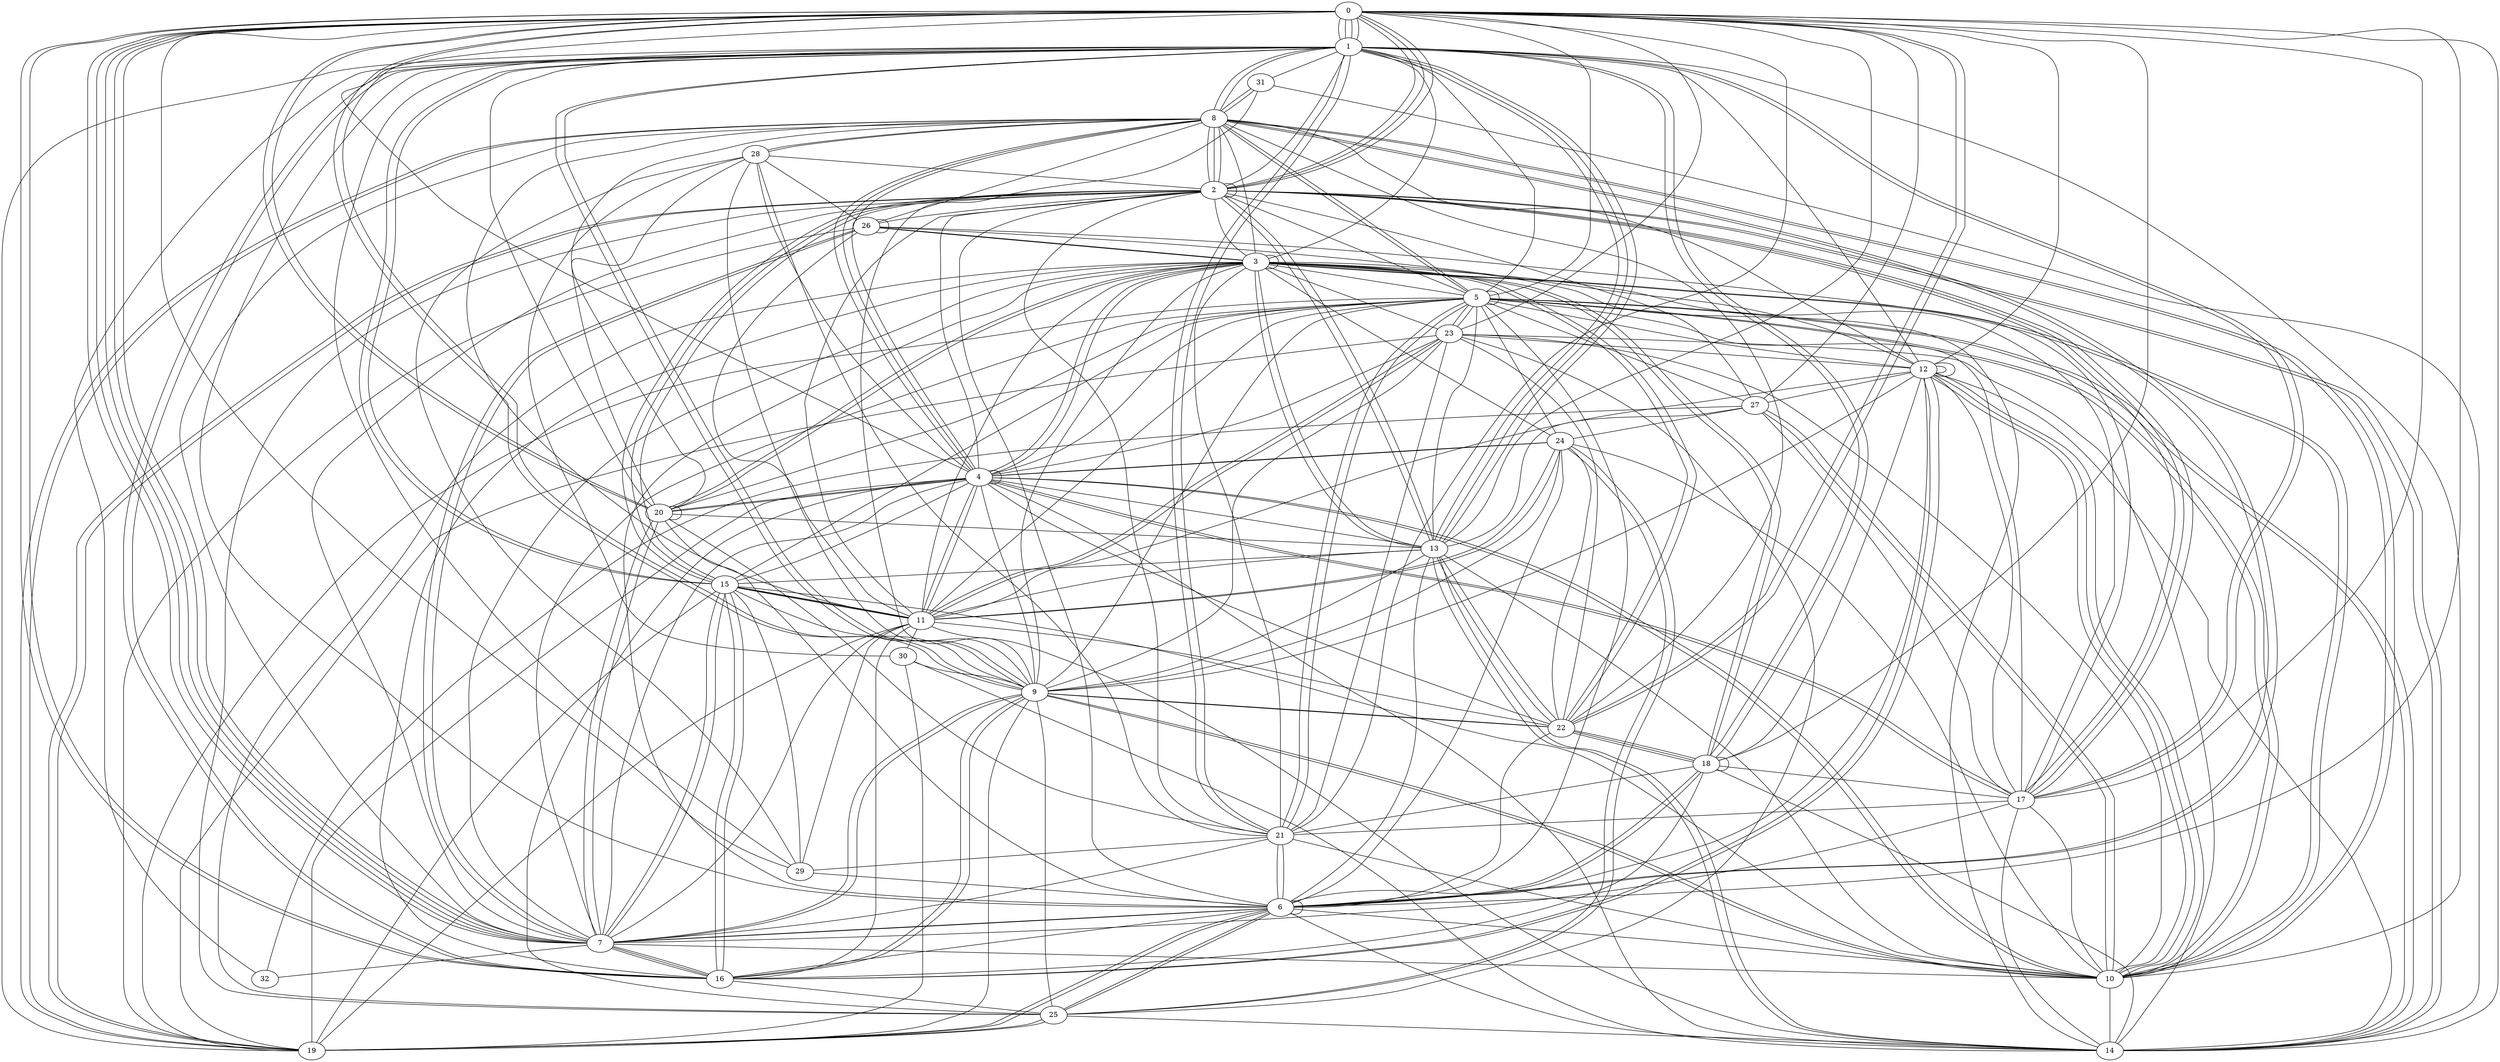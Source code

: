 graph G {
0;
1;
2;
3;
4;
5;
6;
7;
8;
9;
10;
11;
12;
13;
14;
15;
16;
17;
18;
19;
20;
21;
22;
23;
24;
25;
26;
27;
28;
29;
30;
31;
32;
11--4 ;
5--1 ;
5--0 ;
26--7 ;
5--17 ;
5--23 ;
1--31 ;
2--25 ;
17--3 ;
8--12 ;
0--27 ;
4--20 ;
19--11 ;
20--5 ;
2--15 ;
21--3 ;
12--1 ;
21--1 ;
22--8 ;
12--10 ;
6--7 ;
21--29 ;
17--21 ;
8--28 ;
10--27 ;
7--0 ;
9--13 ;
4--11 ;
6--19 ;
0--7 ;
18--22 ;
7--6 ;
16--6 ;
3--3 ;
8--10 ;
0--9 ;
9--28 ;
31--9 ;
6--6 ;
23--5 ;
10--5 ;
7--11 ;
20--3 ;
3--5 ;
10--12 ;
13--3 ;
9--1 ;
14--4 ;
17--2 ;
11--16 ;
20--8 ;
7--9 ;
1--8 ;
12--0 ;
25--3 ;
5--7 ;
21--20 ;
9--10 ;
18--6 ;
12--26 ;
4--15 ;
24--22 ;
23--12 ;
22--3 ;
24--11 ;
6--18 ;
0--6 ;
14--17 ;
9--10 ;
5--9 ;
13--5 ;
9--0 ;
6--3 ;
7--0 ;
24--11 ;
0--21 ;
31--14 ;
15--7 ;
3--18 ;
2--19 ;
12--27 ;
1--20 ;
2--5 ;
11--30 ;
13--10 ;
8--7 ;
25--14 ;
3--16 ;
11--23 ;
26--3 ;
2--15 ;
16--9 ;
13--0 ;
7--16 ;
0--22 ;
27--13 ;
8--5 ;
14--5 ;
19--26 ;
21--18 ;
21--7 ;
2--8 ;
13--4 ;
8--10 ;
15--11 ;
6--5 ;
11--29 ;
20--7 ;
16--18 ;
28--8 ;
18--17 ;
5--10 ;
25--19 ;
27--32 ;
6--25 ;
0--18 ;
19--23 ;
9--4 ;
18--14 ;
2--8 ;
20--13 ;
1--6 ;
14--11 ;
12--11 ;
28--4 ;
3--24 ;
11--5 ;
15--5 ;
25--23 ;
16--15 ;
28--26 ;
11--8 ;
2--0 ;
7--0 ;
11--23 ;
8--26 ;
24--25 ;
18--3 ;
15--7 ;
17--10 ;
7--20 ;
19--15 ;
2--0 ;
3--10 ;
6--20 ;
19--4 ;
10--15 ;
4--3 ;
14--2 ;
31--8 ;
22--9 ;
1--16 ;
12--18 ;
12--12 ;
8--1 ;
25--9 ;
2--13 ;
24--4 ;
14--12 ;
27--5 ;
32--1 ;
1--9 ;
1--3 ;
6--22 ;
11--22 ;
29--6 ;
0--1 ;
4--4 ;
13--1 ;
9--22 ;
17--4 ;
4--8 ;
22--23 ;
0--14 ;
1--19 ;
15--1 ;
2--19 ;
2--8 ;
18--1 ;
9--19 ;
12--9 ;
10--14 ;
7--0 ;
2--1 ;
22--13 ;
4--8 ;
25--24 ;
22--18 ;
19--8 ;
5--14 ;
0--20 ;
5--5 ;
7--16 ;
27--2 ;
14--2 ;
10--12 ;
6--24 ;
16--15 ;
1--0 ;
23--4 ;
7--26 ;
7--10 ;
17--2 ;
2--26 ;
0--1 ;
0--4 ;
21--6 ;
7--3 ;
30--14 ;
13--15 ;
11--15 ;
14--3 ;
4--20 ;
8--6 ;
5--12 ;
29--15 ;
16--25 ;
14--23 ;
10--1 ;
7--16 ;
27--24 ;
13--14 ;
12--12 ;
0--16 ;
16--1 ;
15--9 ;
3--20 ;
10--23 ;
31--8 ;
11--26 ;
13--1 ;
9--16 ;
18--22 ;
7--2 ;
8--4 ;
1--18 ;
2--4 ;
6--2 ;
22--0 ;
7--32 ;
30--9 ;
29--28 ;
13--2 ;
6--10 ;
28--21 ;
15--1 ;
2--0 ;
16--12 ;
23--3 ;
21--5 ;
30--19 ;
17--2 ;
21--23 ;
20--28 ;
0--20 ;
10--4 ;
1--17 ;
3--22 ;
2--21 ;
22--4 ;
23--9 ;
16--12 ;
25--4 ;
28--2 ;
19--5 ;
24--9 ;
6--13 ;
6--21 ;
4--3 ;
28--30 ;
4--17 ;
11--13 ;
0--16 ;
22--13 ;
24--4 ;
1--17 ;
2--2 ;
6--8 ;
21--10 ;
15--11 ;
12--6 ;
17--12 ;
17--27 ;
25--19 ;
13--3 ;
3--8 ;
11--3 ;
3--10 ;
26--26 ;
13--14 ;
0--1 ;
17--0 ;
17--26 ;
1--29 ;
19--6 ;
24--5 ;
1--13 ;
5--21 ;
10--27 ;
8--5 ;
4--7 ;
6--25 ;
20--20 ;
23--0 ;
2--3 ;
6--14 ;
3--26 ;
9--7 ;
29--0 ;
10--4 ;
11--2 ;
8--19 ;
4--5 ;
17--7 ;
18--18 ;
1--21 ;
10--24 ;
15--2 ;
9--3 ;
}
